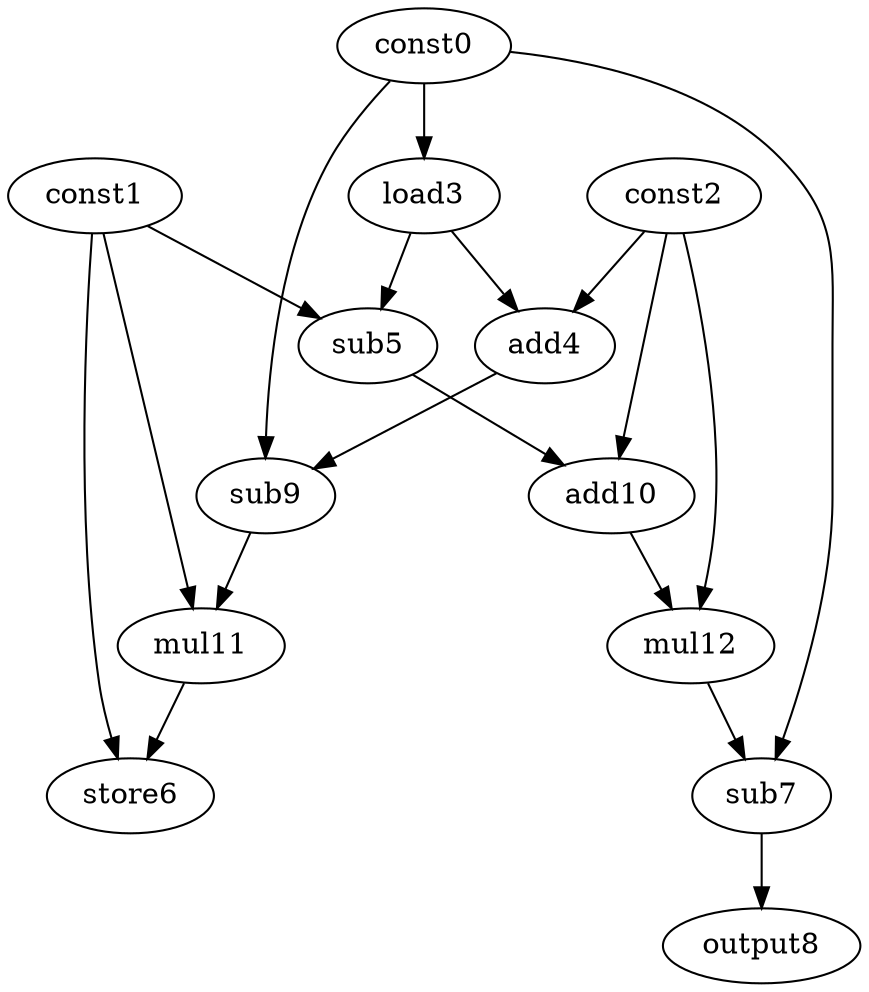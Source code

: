 digraph G { 
const0[opcode=const]; 
const1[opcode=const]; 
const2[opcode=const]; 
load3[opcode=load]; 
add4[opcode=add]; 
sub5[opcode=sub]; 
store6[opcode=store]; 
sub7[opcode=sub]; 
output8[opcode=output]; 
sub9[opcode=sub]; 
add10[opcode=add]; 
mul11[opcode=mul]; 
mul12[opcode=mul]; 
const0->load3[operand=0];
const2->add4[operand=0];
load3->add4[operand=1];
const1->sub5[operand=0];
load3->sub5[operand=1];
const0->sub9[operand=0];
add4->sub9[operand=1];
const2->add10[operand=0];
sub5->add10[operand=1];
const1->mul11[operand=0];
sub9->mul11[operand=1];
const2->mul12[operand=0];
add10->mul12[operand=1];
const1->store6[operand=0];
mul11->store6[operand=1];
const0->sub7[operand=0];
mul12->sub7[operand=1];
sub7->output8[operand=0];
}
